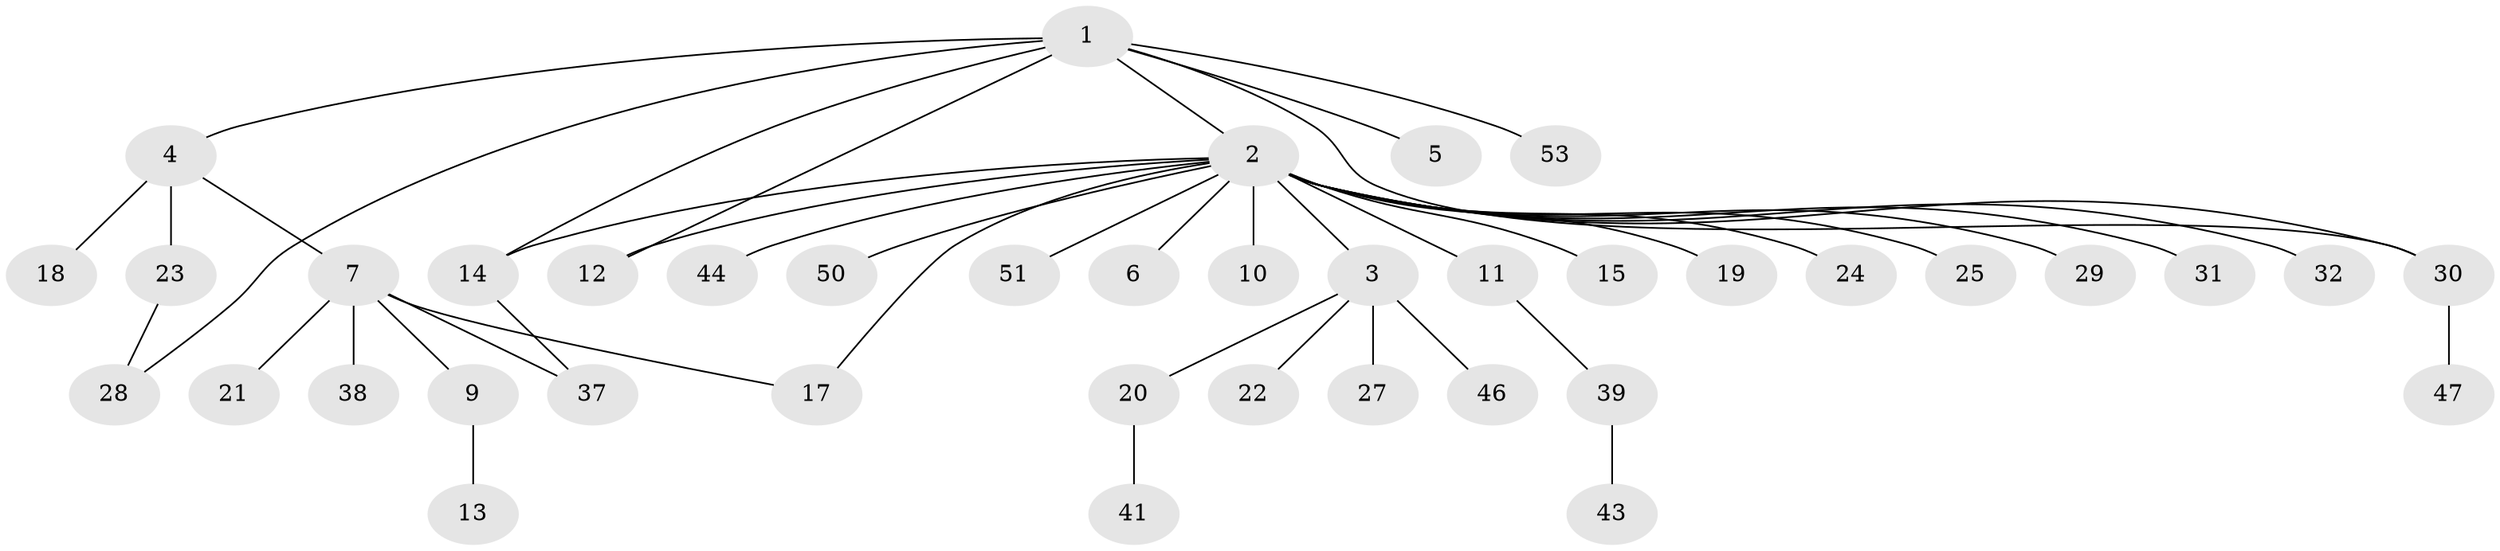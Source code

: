 // original degree distribution, {7: 0.018518518518518517, 21: 0.018518518518518517, 2: 0.18518518518518517, 5: 0.037037037037037035, 1: 0.5555555555555556, 6: 0.018518518518518517, 3: 0.14814814814814814, 4: 0.018518518518518517}
// Generated by graph-tools (version 1.1) at 2025/11/02/27/25 16:11:13]
// undirected, 40 vertices, 45 edges
graph export_dot {
graph [start="1"]
  node [color=gray90,style=filled];
  1 [super="+16"];
  2 [super="+48"];
  3 [super="+8"];
  4 [super="+45"];
  5;
  6;
  7 [super="+36"];
  9;
  10;
  11;
  12 [super="+35"];
  13;
  14 [super="+42"];
  15;
  17 [super="+33"];
  18;
  19;
  20 [super="+26"];
  21;
  22;
  23;
  24;
  25;
  27 [super="+52"];
  28 [super="+54"];
  29 [super="+34"];
  30 [super="+40"];
  31;
  32;
  37;
  38;
  39 [super="+49"];
  41;
  43;
  44;
  46;
  47;
  50;
  51;
  53;
  1 -- 2;
  1 -- 4;
  1 -- 5;
  1 -- 12;
  1 -- 28;
  1 -- 53;
  1 -- 14;
  1 -- 30;
  2 -- 3;
  2 -- 6;
  2 -- 10;
  2 -- 11;
  2 -- 12;
  2 -- 14;
  2 -- 15;
  2 -- 17;
  2 -- 19;
  2 -- 24;
  2 -- 25;
  2 -- 29;
  2 -- 30 [weight=2];
  2 -- 31;
  2 -- 32;
  2 -- 44;
  2 -- 50 [weight=2];
  2 -- 51;
  3 -- 20;
  3 -- 22;
  3 -- 27;
  3 -- 46;
  4 -- 7;
  4 -- 18;
  4 -- 23;
  7 -- 9;
  7 -- 17;
  7 -- 21;
  7 -- 38;
  7 -- 37;
  9 -- 13;
  11 -- 39;
  14 -- 37;
  20 -- 41;
  23 -- 28;
  30 -- 47;
  39 -- 43;
}
